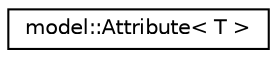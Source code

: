 digraph "Graphical Class Hierarchy"
{
 // LATEX_PDF_SIZE
  edge [fontname="Helvetica",fontsize="10",labelfontname="Helvetica",labelfontsize="10"];
  node [fontname="Helvetica",fontsize="10",shape=record];
  rankdir="LR";
  Node0 [label="model::Attribute\< T \>",height=0.2,width=0.4,color="black", fillcolor="white", style="filled",URL="$classmodel_1_1Attribute.html",tooltip=" "];
}
